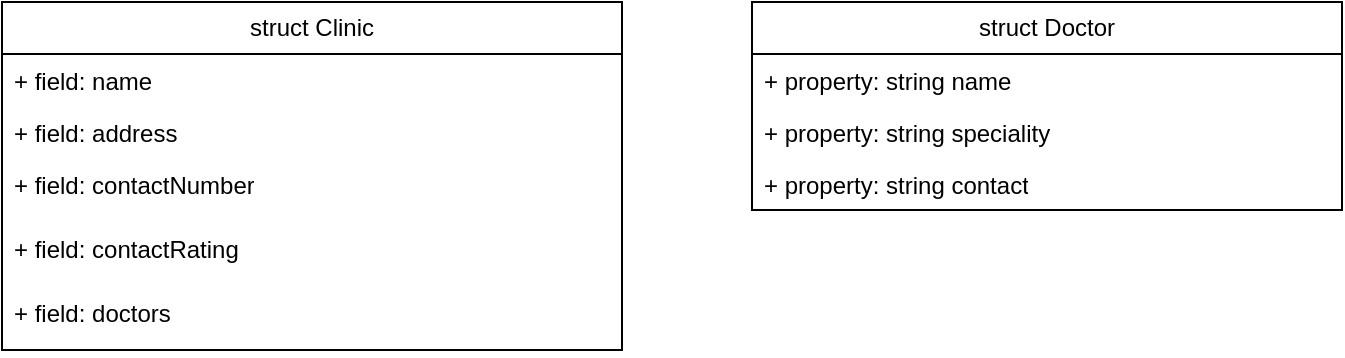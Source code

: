 <mxfile version="21.3.0" type="github">
  <diagram name="Page-1" id="ux112E8dA0GbW55-Ax_-">
    <mxGraphModel dx="1114" dy="612" grid="1" gridSize="10" guides="1" tooltips="1" connect="1" arrows="1" fold="1" page="1" pageScale="1" pageWidth="850" pageHeight="1100" math="0" shadow="0">
      <root>
        <mxCell id="0" />
        <mxCell id="1" parent="0" />
        <mxCell id="bfpxYdFYlCMB-koJXYH1-1" value="struct Clinic" style="swimlane;fontStyle=0;childLayout=stackLayout;horizontal=1;startSize=26;fillColor=none;horizontalStack=0;resizeParent=1;resizeParentMax=0;resizeLast=0;collapsible=1;marginBottom=0;whiteSpace=wrap;html=1;" vertex="1" parent="1">
          <mxGeometry x="50" y="120" width="310" height="174" as="geometry" />
        </mxCell>
        <mxCell id="bfpxYdFYlCMB-koJXYH1-2" value="+ field: name" style="text;strokeColor=none;fillColor=none;align=left;verticalAlign=top;spacingLeft=4;spacingRight=4;overflow=hidden;rotatable=0;points=[[0,0.5],[1,0.5]];portConstraint=eastwest;whiteSpace=wrap;html=1;" vertex="1" parent="bfpxYdFYlCMB-koJXYH1-1">
          <mxGeometry y="26" width="310" height="26" as="geometry" />
        </mxCell>
        <mxCell id="bfpxYdFYlCMB-koJXYH1-3" value="+ field: address" style="text;strokeColor=none;fillColor=none;align=left;verticalAlign=top;spacingLeft=4;spacingRight=4;overflow=hidden;rotatable=0;points=[[0,0.5],[1,0.5]];portConstraint=eastwest;whiteSpace=wrap;html=1;" vertex="1" parent="bfpxYdFYlCMB-koJXYH1-1">
          <mxGeometry y="52" width="310" height="26" as="geometry" />
        </mxCell>
        <mxCell id="bfpxYdFYlCMB-koJXYH1-5" value="+ field: contactNumber" style="text;strokeColor=none;fillColor=none;align=left;verticalAlign=top;spacingLeft=4;spacingRight=4;overflow=hidden;rotatable=0;points=[[0,0.5],[1,0.5]];portConstraint=eastwest;whiteSpace=wrap;html=1;" vertex="1" parent="bfpxYdFYlCMB-koJXYH1-1">
          <mxGeometry y="78" width="310" height="32" as="geometry" />
        </mxCell>
        <mxCell id="bfpxYdFYlCMB-koJXYH1-6" value="+ field: contactRating" style="text;strokeColor=none;fillColor=none;align=left;verticalAlign=top;spacingLeft=4;spacingRight=4;overflow=hidden;rotatable=0;points=[[0,0.5],[1,0.5]];portConstraint=eastwest;whiteSpace=wrap;html=1;" vertex="1" parent="bfpxYdFYlCMB-koJXYH1-1">
          <mxGeometry y="110" width="310" height="32" as="geometry" />
        </mxCell>
        <mxCell id="bfpxYdFYlCMB-koJXYH1-4" value="+ field: doctors" style="text;strokeColor=none;fillColor=none;align=left;verticalAlign=top;spacingLeft=4;spacingRight=4;overflow=hidden;rotatable=0;points=[[0,0.5],[1,0.5]];portConstraint=eastwest;whiteSpace=wrap;html=1;" vertex="1" parent="bfpxYdFYlCMB-koJXYH1-1">
          <mxGeometry y="142" width="310" height="32" as="geometry" />
        </mxCell>
        <mxCell id="bfpxYdFYlCMB-koJXYH1-7" value="struct Doctor" style="swimlane;fontStyle=0;childLayout=stackLayout;horizontal=1;startSize=26;fillColor=none;horizontalStack=0;resizeParent=1;resizeParentMax=0;resizeLast=0;collapsible=1;marginBottom=0;whiteSpace=wrap;html=1;" vertex="1" parent="1">
          <mxGeometry x="425" y="120" width="295" height="104" as="geometry" />
        </mxCell>
        <mxCell id="bfpxYdFYlCMB-koJXYH1-8" value="+ property: string name" style="text;strokeColor=none;fillColor=none;align=left;verticalAlign=top;spacingLeft=4;spacingRight=4;overflow=hidden;rotatable=0;points=[[0,0.5],[1,0.5]];portConstraint=eastwest;whiteSpace=wrap;html=1;" vertex="1" parent="bfpxYdFYlCMB-koJXYH1-7">
          <mxGeometry y="26" width="295" height="26" as="geometry" />
        </mxCell>
        <mxCell id="bfpxYdFYlCMB-koJXYH1-9" value="+ property: string speciality&amp;nbsp;" style="text;strokeColor=none;fillColor=none;align=left;verticalAlign=top;spacingLeft=4;spacingRight=4;overflow=hidden;rotatable=0;points=[[0,0.5],[1,0.5]];portConstraint=eastwest;whiteSpace=wrap;html=1;" vertex="1" parent="bfpxYdFYlCMB-koJXYH1-7">
          <mxGeometry y="52" width="295" height="26" as="geometry" />
        </mxCell>
        <mxCell id="bfpxYdFYlCMB-koJXYH1-10" value="+ property: string contact" style="text;strokeColor=none;fillColor=none;align=left;verticalAlign=top;spacingLeft=4;spacingRight=4;overflow=hidden;rotatable=0;points=[[0,0.5],[1,0.5]];portConstraint=eastwest;whiteSpace=wrap;html=1;" vertex="1" parent="bfpxYdFYlCMB-koJXYH1-7">
          <mxGeometry y="78" width="295" height="26" as="geometry" />
        </mxCell>
      </root>
    </mxGraphModel>
  </diagram>
</mxfile>
